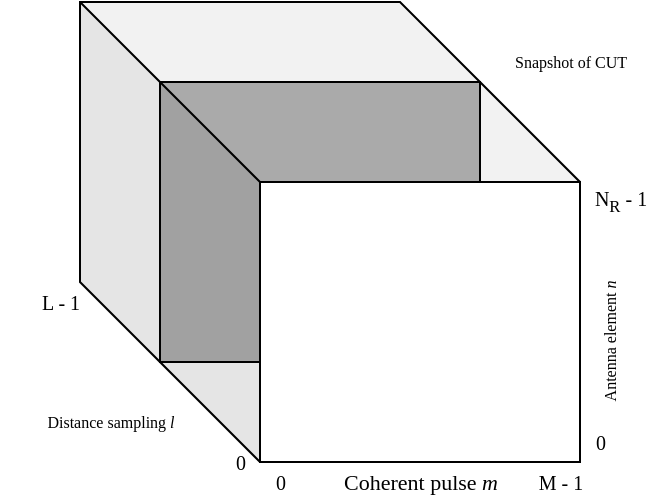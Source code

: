 <mxfile version="20.8.5" type="github"><diagram id="m_bKd93YPsFkcJtcHnrC" name="第 1 页"><mxGraphModel dx="954" dy="576" grid="1" gridSize="10" guides="1" tooltips="1" connect="1" arrows="1" fold="1" page="1" pageScale="1" pageWidth="827" pageHeight="1169" math="0" shadow="0"><root><mxCell id="0"/><mxCell id="1" parent="0"/><mxCell id="S_wDQBmNrc26pwbF3g0X-9" value="" style="rounded=0;whiteSpace=wrap;html=1;fontColor=#FFFFFF;fillColor=#B3B3B3;" parent="1" vertex="1"><mxGeometry x="100" y="60" width="160" height="140" as="geometry"/></mxCell><mxCell id="S_wDQBmNrc26pwbF3g0X-2" value="" style="shape=cube;whiteSpace=wrap;html=1;boundedLbl=1;backgroundOutline=1;darkOpacity=0.05;darkOpacity2=0.1;size=90;fillColor=none;" parent="1" vertex="1"><mxGeometry x="60" y="20" width="250" height="230" as="geometry"/></mxCell><mxCell id="S_wDQBmNrc26pwbF3g0X-3" value="&lt;font style=&quot;font-size: 8px&quot;&gt;Distance sampling &lt;i style=&quot;font-size: 8px&quot;&gt;l&lt;/i&gt;&lt;/font&gt;" style="text;html=1;resizable=0;autosize=1;align=center;verticalAlign=middle;points=[];fillColor=none;strokeColor=none;rounded=0;fontSize=8;fontFamily=Times New Roman;" parent="1" vertex="1"><mxGeometry x="20" y="220" width="110" height="20" as="geometry"/></mxCell><mxCell id="S_wDQBmNrc26pwbF3g0X-11" value="" style="rounded=0;whiteSpace=wrap;html=1;fontColor=#FFFFFF;fillColor=default;strokeColor=#000000;" parent="1" vertex="1"><mxGeometry x="150" y="110" width="160" height="140" as="geometry"/></mxCell><mxCell id="S_wDQBmNrc26pwbF3g0X-12" value="&lt;font style=&quot;font-size: 11px&quot;&gt;Coherent pulse &lt;i style=&quot;font-size: 11px&quot;&gt;m&lt;/i&gt;&lt;/font&gt;" style="text;html=1;resizable=0;autosize=1;align=center;verticalAlign=middle;points=[];fillColor=none;strokeColor=none;rounded=0;fontSize=8;fontFamily=Times New Roman;" parent="1" vertex="1"><mxGeometry x="180" y="250" width="100" height="20" as="geometry"/></mxCell><mxCell id="S_wDQBmNrc26pwbF3g0X-13" value="&lt;font style=&quot;font-size: 8px&quot;&gt;Antenna element &lt;i style=&quot;font-size: 8px&quot;&gt;n&lt;br&gt;&lt;/i&gt;&lt;/font&gt;" style="text;html=1;resizable=0;autosize=1;align=center;verticalAlign=middle;points=[];fillColor=none;strokeColor=none;rounded=0;fontSize=8;fontFamily=Times New Roman;rotation=-90;" parent="1" vertex="1"><mxGeometry x="270" y="180" width="110" height="20" as="geometry"/></mxCell><mxCell id="S_wDQBmNrc26pwbF3g0X-14" value="&lt;span style=&quot;font-size: 8px&quot;&gt;Snapshot of CUT&lt;/span&gt;" style="text;html=1;resizable=0;autosize=1;align=center;verticalAlign=middle;points=[];fillColor=none;strokeColor=none;rounded=0;fontSize=8;fontFamily=Times New Roman;" parent="1" vertex="1"><mxGeometry x="255" y="40" width="100" height="20" as="geometry"/></mxCell><mxCell id="uBImTRyWXGNNvARKJepM-1" value="0" style="text;html=1;resizable=0;autosize=1;align=center;verticalAlign=middle;points=[];fillColor=none;strokeColor=none;rounded=0;fontSize=10;fontFamily=Times New Roman;" parent="1" vertex="1"><mxGeometry x="310" y="230" width="20" height="20" as="geometry"/></mxCell><mxCell id="uBImTRyWXGNNvARKJepM-2" value="N&lt;sub&gt;R&lt;/sub&gt; - 1" style="text;html=1;resizable=0;autosize=1;align=center;verticalAlign=middle;points=[];fillColor=none;strokeColor=none;rounded=0;fontSize=10;fontFamily=Times New Roman;" parent="1" vertex="1"><mxGeometry x="305" y="110" width="50" height="20" as="geometry"/></mxCell><mxCell id="uBImTRyWXGNNvARKJepM-3" value="0" style="text;html=1;resizable=0;autosize=1;align=center;verticalAlign=middle;points=[];fillColor=none;strokeColor=none;rounded=0;fontSize=10;fontFamily=Times New Roman;" parent="1" vertex="1"><mxGeometry x="150" y="250" width="20" height="20" as="geometry"/></mxCell><mxCell id="uBImTRyWXGNNvARKJepM-4" value="0" style="text;html=1;resizable=0;autosize=1;align=center;verticalAlign=middle;points=[];fillColor=none;strokeColor=none;rounded=0;fontSize=10;fontFamily=Times New Roman;" parent="1" vertex="1"><mxGeometry x="130" y="240" width="20" height="20" as="geometry"/></mxCell><mxCell id="uBImTRyWXGNNvARKJepM-5" value="M - 1" style="text;html=1;resizable=0;autosize=1;align=center;verticalAlign=middle;points=[];fillColor=none;strokeColor=none;rounded=0;fontSize=10;fontFamily=Times New Roman;" parent="1" vertex="1"><mxGeometry x="280" y="250" width="40" height="20" as="geometry"/></mxCell><mxCell id="uBImTRyWXGNNvARKJepM-6" value="L - 1" style="text;html=1;resizable=0;autosize=1;align=center;verticalAlign=middle;points=[];fillColor=none;strokeColor=none;rounded=0;fontSize=10;fontFamily=Times New Roman;" parent="1" vertex="1"><mxGeometry x="30" y="160" width="40" height="20" as="geometry"/></mxCell></root></mxGraphModel></diagram></mxfile>